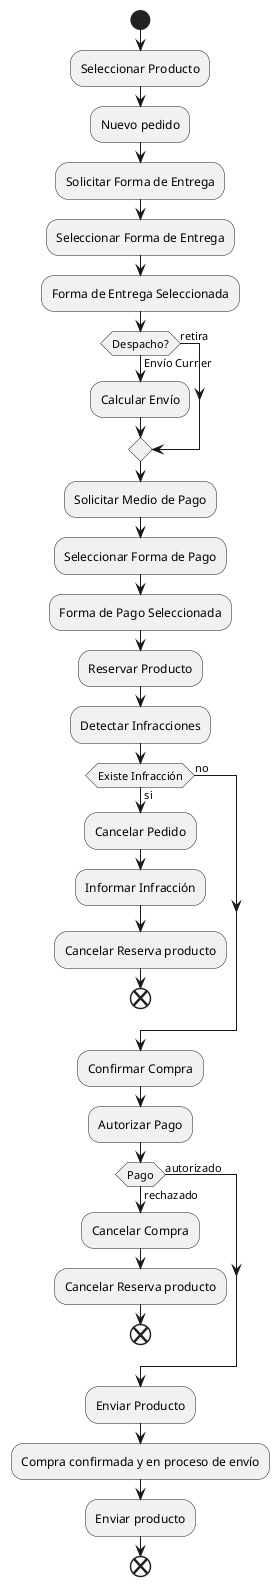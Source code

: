 @startuml workflow-livre-markket-monolitic-secuencial
start
:Seleccionar Producto;
:Nuevo pedido;
:Solicitar Forma de Entrega;
:Seleccionar Forma de Entrega;
:Forma de Entrega Seleccionada;
if (Despacho?) then (Envío Currier)
:Calcular Envío;
else (retira)
endif
:Solicitar Medio de Pago;
:Seleccionar Forma de Pago;
:Forma de Pago Seleccionada;
:Reservar Producto;
:Detectar Infracciones;
if (Existe Infracción) then (si)
:Cancelar Pedido;
:Informar Infracción;
:Cancelar Reserva producto;
end
else (no)
endif
:Confirmar Compra;
:Autorizar Pago;
if (Pago) then (rechazado)
:Cancelar Compra;
:Cancelar Reserva producto;
end
else (autorizado)
endif
:Enviar Producto;
:Compra confirmada y en proceso de envío;
:Enviar producto;
end 
@enduml
